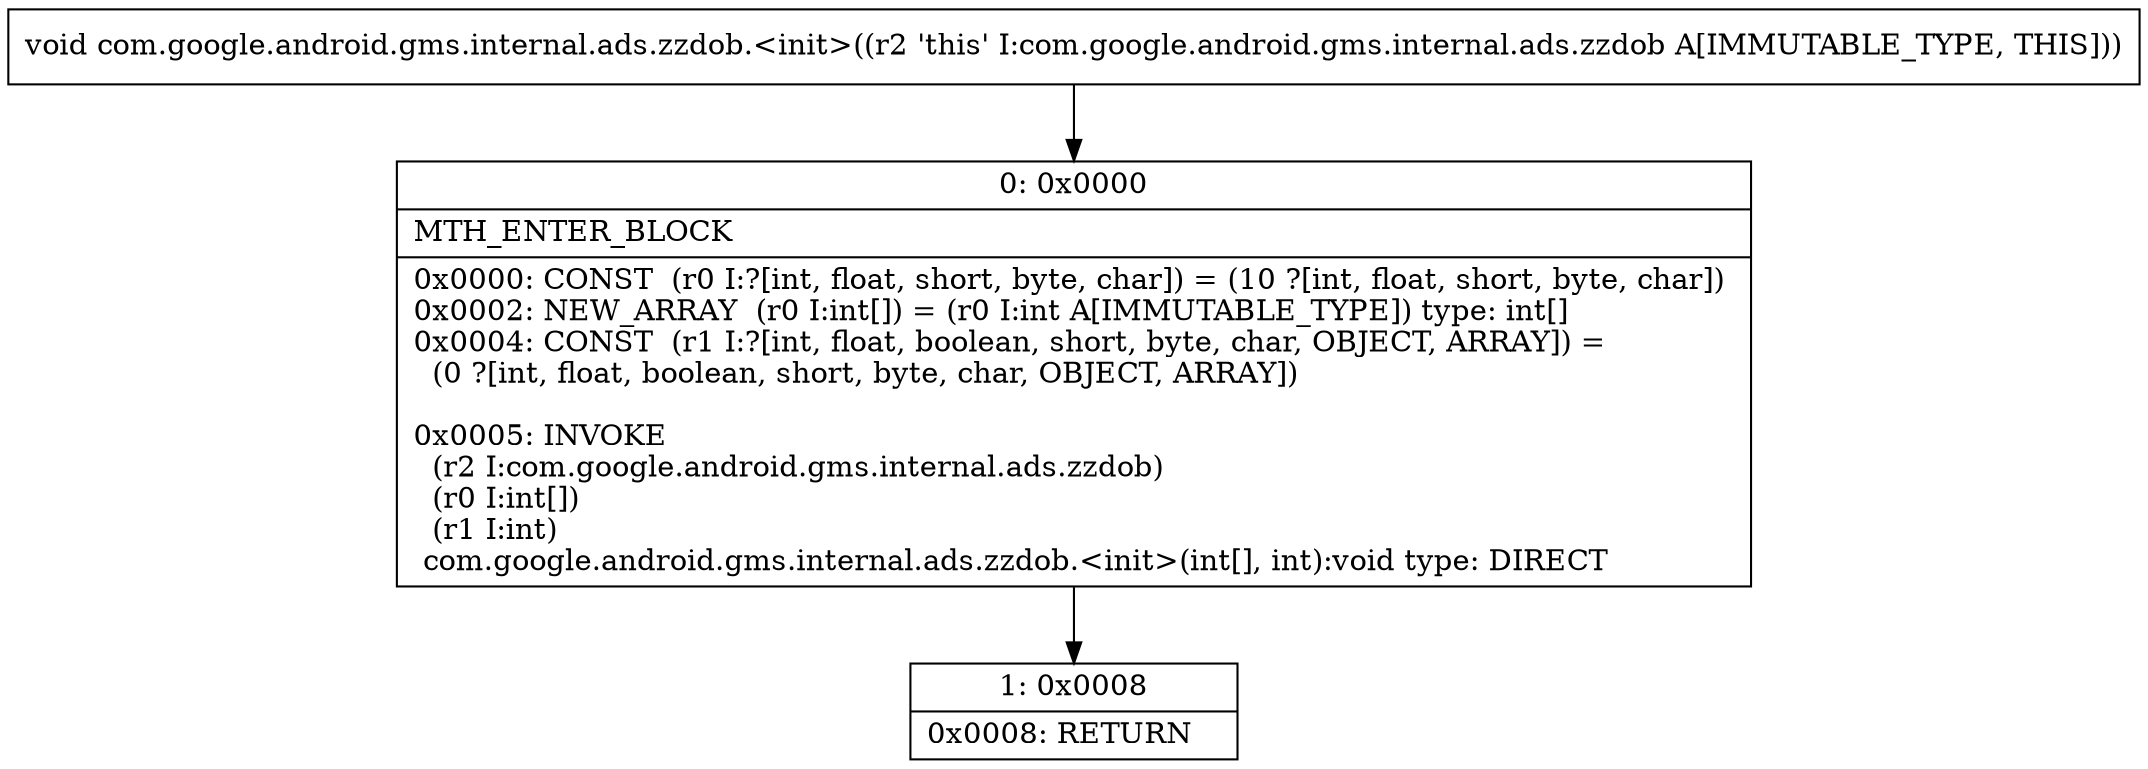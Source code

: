 digraph "CFG forcom.google.android.gms.internal.ads.zzdob.\<init\>()V" {
Node_0 [shape=record,label="{0\:\ 0x0000|MTH_ENTER_BLOCK\l|0x0000: CONST  (r0 I:?[int, float, short, byte, char]) = (10 ?[int, float, short, byte, char]) \l0x0002: NEW_ARRAY  (r0 I:int[]) = (r0 I:int A[IMMUTABLE_TYPE]) type: int[] \l0x0004: CONST  (r1 I:?[int, float, boolean, short, byte, char, OBJECT, ARRAY]) = \l  (0 ?[int, float, boolean, short, byte, char, OBJECT, ARRAY])\l \l0x0005: INVOKE  \l  (r2 I:com.google.android.gms.internal.ads.zzdob)\l  (r0 I:int[])\l  (r1 I:int)\l com.google.android.gms.internal.ads.zzdob.\<init\>(int[], int):void type: DIRECT \l}"];
Node_1 [shape=record,label="{1\:\ 0x0008|0x0008: RETURN   \l}"];
MethodNode[shape=record,label="{void com.google.android.gms.internal.ads.zzdob.\<init\>((r2 'this' I:com.google.android.gms.internal.ads.zzdob A[IMMUTABLE_TYPE, THIS])) }"];
MethodNode -> Node_0;
Node_0 -> Node_1;
}

